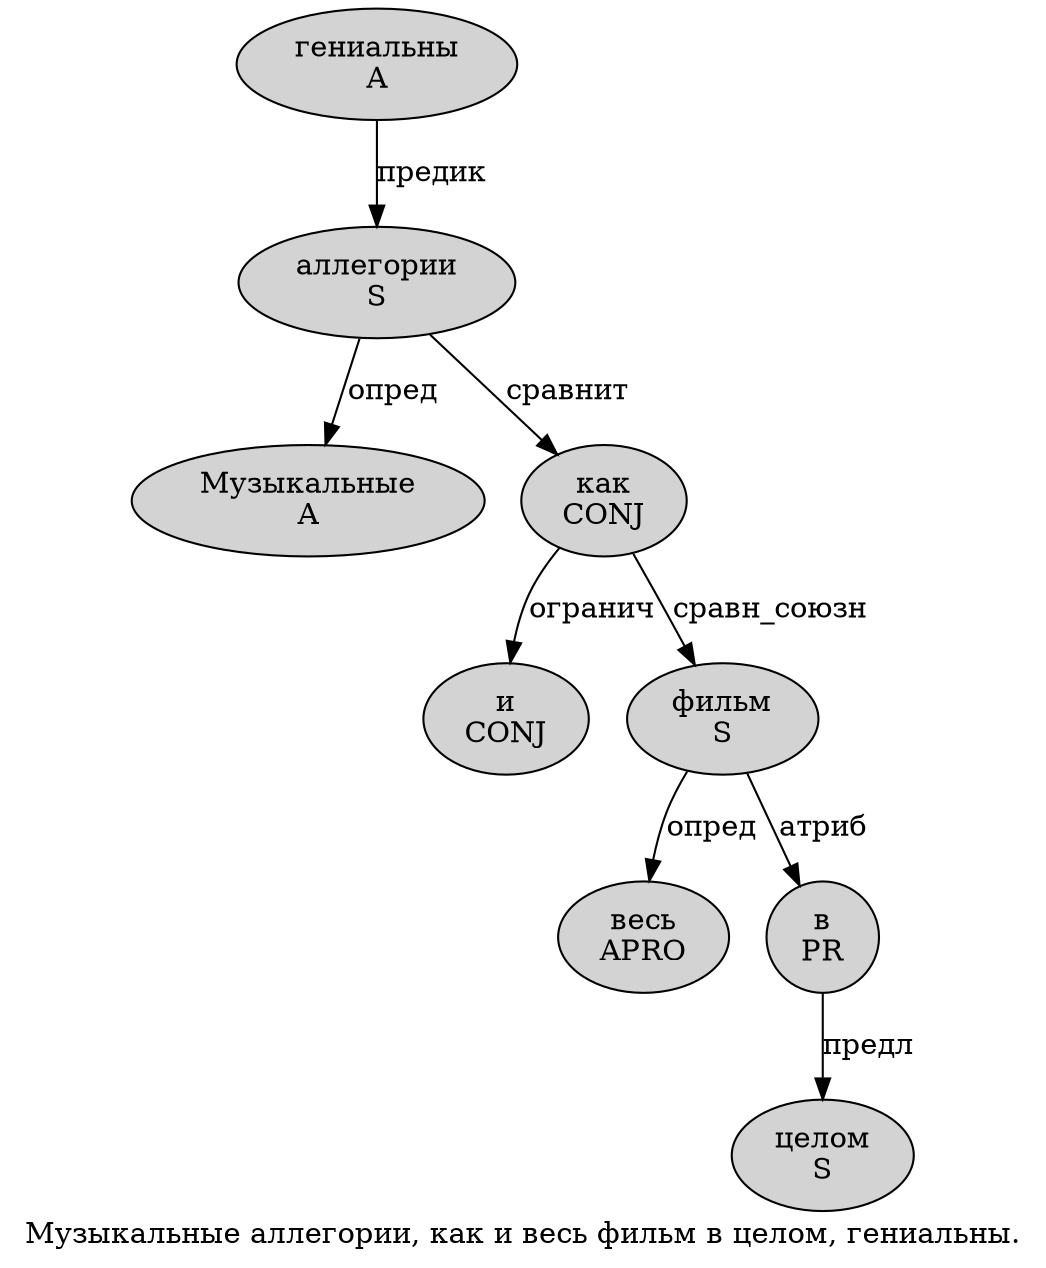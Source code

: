 digraph SENTENCE_1185 {
	graph [label="Музыкальные аллегории, как и весь фильм в целом, гениальны."]
	node [style=filled]
		0 [label="Музыкальные
A" color="" fillcolor=lightgray penwidth=1 shape=ellipse]
		1 [label="аллегории
S" color="" fillcolor=lightgray penwidth=1 shape=ellipse]
		3 [label="как
CONJ" color="" fillcolor=lightgray penwidth=1 shape=ellipse]
		4 [label="и
CONJ" color="" fillcolor=lightgray penwidth=1 shape=ellipse]
		5 [label="весь
APRO" color="" fillcolor=lightgray penwidth=1 shape=ellipse]
		6 [label="фильм
S" color="" fillcolor=lightgray penwidth=1 shape=ellipse]
		7 [label="в
PR" color="" fillcolor=lightgray penwidth=1 shape=ellipse]
		8 [label="целом
S" color="" fillcolor=lightgray penwidth=1 shape=ellipse]
		10 [label="гениальны
A" color="" fillcolor=lightgray penwidth=1 shape=ellipse]
			10 -> 1 [label="предик"]
			1 -> 0 [label="опред"]
			1 -> 3 [label="сравнит"]
			3 -> 4 [label="огранич"]
			3 -> 6 [label="сравн_союзн"]
			6 -> 5 [label="опред"]
			6 -> 7 [label="атриб"]
			7 -> 8 [label="предл"]
}